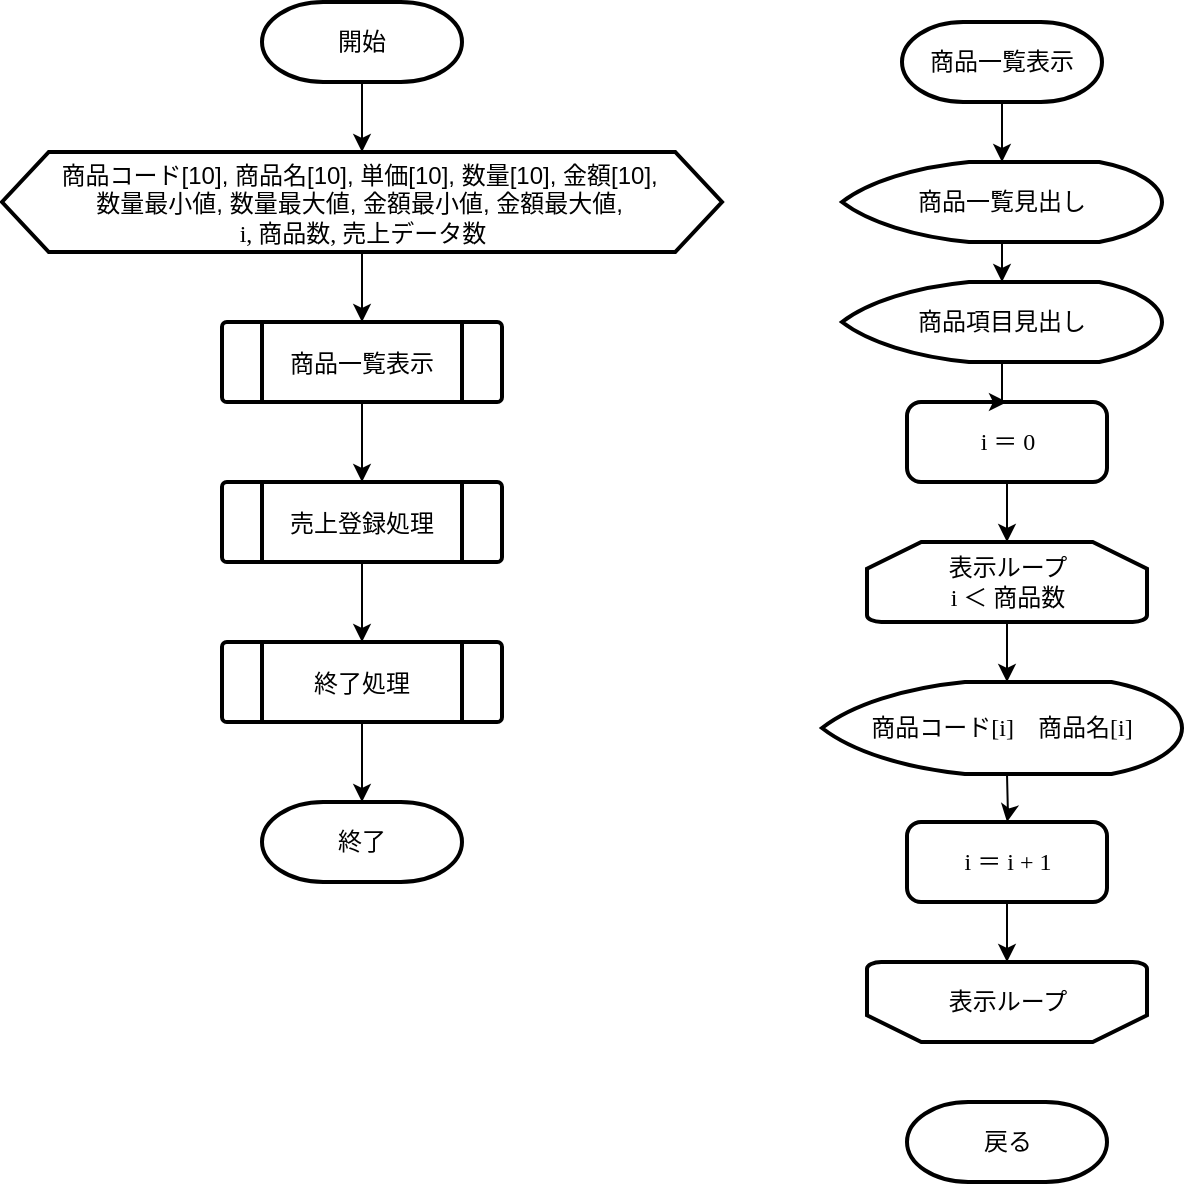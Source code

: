 <mxfile version="19.0.3" type="device" pages="2"><diagram id="hH7vj-FoYj_P2BBn1u-g" name="41_makeSales_1"><mxGraphModel dx="1422" dy="865" grid="1" gridSize="10" guides="1" tooltips="1" connect="1" arrows="1" fold="1" page="1" pageScale="1" pageWidth="1169" pageHeight="827" math="0" shadow="0"><root><mxCell id="0"/><mxCell id="1" parent="0"/><mxCell id="nLT8lqFKUEx5ijCzpTwu-7" value="" style="edgeStyle=orthogonalEdgeStyle;rounded=0;orthogonalLoop=1;jettySize=auto;html=1;" edge="1" parent="1" source="nLT8lqFKUEx5ijCzpTwu-1" target="nLT8lqFKUEx5ijCzpTwu-2"><mxGeometry relative="1" as="geometry"/></mxCell><mxCell id="nLT8lqFKUEx5ijCzpTwu-1" value="開始" style="strokeWidth=2;html=1;shape=mxgraph.flowchart.terminator;whiteSpace=wrap;" vertex="1" parent="1"><mxGeometry x="190" y="40" width="100" height="40" as="geometry"/></mxCell><mxCell id="nLT8lqFKUEx5ijCzpTwu-8" value="" style="edgeStyle=orthogonalEdgeStyle;rounded=0;orthogonalLoop=1;jettySize=auto;html=1;" edge="1" parent="1" source="nLT8lqFKUEx5ijCzpTwu-2" target="nLT8lqFKUEx5ijCzpTwu-3"><mxGeometry relative="1" as="geometry"/></mxCell><mxCell id="nLT8lqFKUEx5ijCzpTwu-2" value="商品コード[10], 商品名[10],&amp;nbsp;単価[10],&amp;nbsp;数量[10], 金額[10],&amp;nbsp;&lt;br&gt;数量最小値, 数量最大値, 金額最小値, 金額最大値,&amp;nbsp;&lt;br&gt;&lt;font style=&quot;background-color: initial;&quot; face=&quot;Lucida Console&quot;&gt;i, 商品数, 売上データ数&lt;br&gt;&lt;br&gt;&lt;/font&gt;" style="verticalLabelPosition=bottom;verticalAlign=top;html=1;shape=hexagon;perimeter=hexagonPerimeter2;arcSize=6;size=0.065;spacingTop=-52;strokeWidth=2;" vertex="1" parent="1"><mxGeometry x="60" y="115" width="360" height="50" as="geometry"/></mxCell><mxCell id="nLT8lqFKUEx5ijCzpTwu-9" value="" style="edgeStyle=orthogonalEdgeStyle;rounded=0;orthogonalLoop=1;jettySize=auto;html=1;" edge="1" parent="1" source="nLT8lqFKUEx5ijCzpTwu-3" target="nLT8lqFKUEx5ijCzpTwu-6"><mxGeometry relative="1" as="geometry"/></mxCell><mxCell id="nLT8lqFKUEx5ijCzpTwu-3" value="商品一覧表示" style="verticalLabelPosition=bottom;verticalAlign=top;html=1;shape=process;whiteSpace=wrap;rounded=1;size=0.14;arcSize=6;spacingTop=-33;strokeWidth=2;" vertex="1" parent="1"><mxGeometry x="170" y="200" width="140" height="40" as="geometry"/></mxCell><mxCell id="nLT8lqFKUEx5ijCzpTwu-4" value="終了" style="strokeWidth=2;html=1;shape=mxgraph.flowchart.terminator;whiteSpace=wrap;" vertex="1" parent="1"><mxGeometry x="190" y="440" width="100" height="40" as="geometry"/></mxCell><mxCell id="nLT8lqFKUEx5ijCzpTwu-11" value="" style="edgeStyle=orthogonalEdgeStyle;rounded=0;orthogonalLoop=1;jettySize=auto;html=1;" edge="1" parent="1" source="nLT8lqFKUEx5ijCzpTwu-5" target="nLT8lqFKUEx5ijCzpTwu-4"><mxGeometry relative="1" as="geometry"/></mxCell><mxCell id="nLT8lqFKUEx5ijCzpTwu-5" value="終了処理" style="verticalLabelPosition=bottom;verticalAlign=top;html=1;shape=process;whiteSpace=wrap;rounded=1;size=0.14;arcSize=6;spacingTop=-33;strokeWidth=2;" vertex="1" parent="1"><mxGeometry x="170" y="360" width="140" height="40" as="geometry"/></mxCell><mxCell id="nLT8lqFKUEx5ijCzpTwu-10" value="" style="edgeStyle=orthogonalEdgeStyle;rounded=0;orthogonalLoop=1;jettySize=auto;html=1;" edge="1" parent="1" source="nLT8lqFKUEx5ijCzpTwu-6" target="nLT8lqFKUEx5ijCzpTwu-5"><mxGeometry relative="1" as="geometry"/></mxCell><mxCell id="nLT8lqFKUEx5ijCzpTwu-6" value="売上登録処理" style="verticalLabelPosition=bottom;verticalAlign=top;html=1;shape=process;whiteSpace=wrap;rounded=1;size=0.14;arcSize=6;spacingTop=-33;strokeWidth=2;" vertex="1" parent="1"><mxGeometry x="170" y="280" width="140" height="40" as="geometry"/></mxCell><mxCell id="nLT8lqFKUEx5ijCzpTwu-34" style="edgeStyle=orthogonalEdgeStyle;rounded=0;orthogonalLoop=1;jettySize=auto;html=1;entryX=0.5;entryY=0;entryDx=0;entryDy=0;entryPerimeter=0;fontFamily=Lucida Console;" edge="1" parent="1" source="nLT8lqFKUEx5ijCzpTwu-12" target="nLT8lqFKUEx5ijCzpTwu-17"><mxGeometry relative="1" as="geometry"/></mxCell><mxCell id="nLT8lqFKUEx5ijCzpTwu-12" value="商品一覧表示" style="strokeWidth=2;html=1;shape=mxgraph.flowchart.terminator;whiteSpace=wrap;" vertex="1" parent="1"><mxGeometry x="510" y="50" width="100" height="40" as="geometry"/></mxCell><mxCell id="nLT8lqFKUEx5ijCzpTwu-26" style="edgeStyle=orthogonalEdgeStyle;rounded=0;orthogonalLoop=1;jettySize=auto;html=1;entryX=0.5;entryY=0;entryDx=0;entryDy=0;entryPerimeter=0;" edge="1" parent="1" source="nLT8lqFKUEx5ijCzpTwu-13" target="nLT8lqFKUEx5ijCzpTwu-15"><mxGeometry relative="1" as="geometry"/></mxCell><mxCell id="nLT8lqFKUEx5ijCzpTwu-13" value="&lt;font face=&quot;Lucida Console&quot;&gt;i ＝ 0&lt;/font&gt;" style="rounded=1;whiteSpace=wrap;html=1;absoluteArcSize=1;arcSize=14;strokeWidth=2;" vertex="1" parent="1"><mxGeometry x="512.5" y="240" width="100" height="40" as="geometry"/></mxCell><mxCell id="nLT8lqFKUEx5ijCzpTwu-28" value="" style="edgeStyle=orthogonalEdgeStyle;rounded=0;orthogonalLoop=1;jettySize=auto;html=1;fontFamily=Lucida Console;" edge="1" parent="1" source="nLT8lqFKUEx5ijCzpTwu-15"><mxGeometry relative="1" as="geometry"><mxPoint x="562.5" y="380" as="targetPoint"/></mxGeometry></mxCell><mxCell id="nLT8lqFKUEx5ijCzpTwu-15" value="&lt;span style=&quot;background-color: initial;&quot;&gt;表示ループ&lt;/span&gt;&lt;span style=&quot;background-color: initial;&quot;&gt;&lt;br&gt;&lt;/span&gt;&lt;div&gt;&lt;div&gt;&lt;div&gt;&lt;font face=&quot;Lucida Console&quot;&gt;i ＜ 商品数&lt;/font&gt;&lt;/div&gt;&lt;/div&gt;&lt;/div&gt;" style="strokeWidth=2;html=1;shape=mxgraph.flowchart.loop_limit;whiteSpace=wrap;" vertex="1" parent="1"><mxGeometry x="492.5" y="310" width="140" height="40" as="geometry"/></mxCell><mxCell id="nLT8lqFKUEx5ijCzpTwu-16" value="&lt;span style=&quot;background-color: initial;&quot;&gt;表示ループ&lt;br&gt;&lt;/span&gt;" style="strokeWidth=2;html=1;shape=mxgraph.flowchart.loop_limit;whiteSpace=wrap;flipV=1;" vertex="1" parent="1"><mxGeometry x="492.5" y="520" width="140" height="40" as="geometry"/></mxCell><mxCell id="nLT8lqFKUEx5ijCzpTwu-21" value="" style="edgeStyle=orthogonalEdgeStyle;rounded=0;orthogonalLoop=1;jettySize=auto;html=1;" edge="1" parent="1" source="nLT8lqFKUEx5ijCzpTwu-17" target="nLT8lqFKUEx5ijCzpTwu-19"><mxGeometry relative="1" as="geometry"/></mxCell><mxCell id="nLT8lqFKUEx5ijCzpTwu-17" value="商品一覧見出し" style="strokeWidth=2;html=1;shape=mxgraph.flowchart.display;whiteSpace=wrap;" vertex="1" parent="1"><mxGeometry x="480" y="120" width="160" height="40" as="geometry"/></mxCell><mxCell id="nLT8lqFKUEx5ijCzpTwu-25" style="edgeStyle=orthogonalEdgeStyle;rounded=0;orthogonalLoop=1;jettySize=auto;html=1;entryX=0.5;entryY=0;entryDx=0;entryDy=0;" edge="1" parent="1" source="nLT8lqFKUEx5ijCzpTwu-19" target="nLT8lqFKUEx5ijCzpTwu-13"><mxGeometry relative="1" as="geometry"/></mxCell><mxCell id="nLT8lqFKUEx5ijCzpTwu-19" value="商品項目見出し" style="strokeWidth=2;html=1;shape=mxgraph.flowchart.display;whiteSpace=wrap;" vertex="1" parent="1"><mxGeometry x="480" y="180" width="160" height="40" as="geometry"/></mxCell><mxCell id="nLT8lqFKUEx5ijCzpTwu-30" value="" style="edgeStyle=orthogonalEdgeStyle;rounded=0;orthogonalLoop=1;jettySize=auto;html=1;fontFamily=Lucida Console;" edge="1" parent="1" target="nLT8lqFKUEx5ijCzpTwu-29"><mxGeometry relative="1" as="geometry"><mxPoint x="562.5" y="426" as="sourcePoint"/></mxGeometry></mxCell><mxCell id="nLT8lqFKUEx5ijCzpTwu-27" value="商品コード&lt;font face=&quot;Lucida Console&quot;&gt;[i]&lt;/font&gt;　商品名&lt;font face=&quot;Lucida Console&quot;&gt;[i]&lt;/font&gt;" style="strokeWidth=2;html=1;shape=mxgraph.flowchart.display;whiteSpace=wrap;" vertex="1" parent="1"><mxGeometry x="470" y="380" width="180" height="46" as="geometry"/></mxCell><mxCell id="nLT8lqFKUEx5ijCzpTwu-31" value="" style="edgeStyle=orthogonalEdgeStyle;rounded=0;orthogonalLoop=1;jettySize=auto;html=1;fontFamily=Lucida Console;" edge="1" parent="1" source="nLT8lqFKUEx5ijCzpTwu-29" target="nLT8lqFKUEx5ijCzpTwu-16"><mxGeometry relative="1" as="geometry"/></mxCell><mxCell id="nLT8lqFKUEx5ijCzpTwu-29" value="&lt;font face=&quot;Lucida Console&quot;&gt;i ＝ i + 1&lt;br&gt;&lt;/font&gt;" style="rounded=1;whiteSpace=wrap;html=1;absoluteArcSize=1;arcSize=14;strokeWidth=2;" vertex="1" parent="1"><mxGeometry x="512.5" y="450" width="100" height="40" as="geometry"/></mxCell><mxCell id="nLT8lqFKUEx5ijCzpTwu-35" value="戻る" style="strokeWidth=2;html=1;shape=mxgraph.flowchart.terminator;whiteSpace=wrap;" vertex="1" parent="1"><mxGeometry x="512.5" y="590" width="100" height="40" as="geometry"/></mxCell></root></mxGraphModel></diagram><diagram name="41_makeSales_2" id="N_QzbzLPP0-89JLnvH9P"><mxGraphModel dx="1422" dy="865" grid="1" gridSize="10" guides="1" tooltips="1" connect="1" arrows="1" fold="1" page="1" pageScale="1" pageWidth="1169" pageHeight="827" math="0" shadow="0"><root><mxCell id="GTnr0rxU5LoKFUQJnhId-0"/><mxCell id="GTnr0rxU5LoKFUQJnhId-1" parent="GTnr0rxU5LoKFUQJnhId-0"/><mxCell id="GTnr0rxU5LoKFUQJnhId-2" value="" style="edgeStyle=orthogonalEdgeStyle;rounded=0;orthogonalLoop=1;jettySize=auto;html=1;" edge="1" parent="GTnr0rxU5LoKFUQJnhId-1" source="GTnr0rxU5LoKFUQJnhId-3" target="GTnr0rxU5LoKFUQJnhId-5"><mxGeometry relative="1" as="geometry"/></mxCell><mxCell id="GTnr0rxU5LoKFUQJnhId-3" value="開始" style="strokeWidth=2;html=1;shape=mxgraph.flowchart.terminator;whiteSpace=wrap;" vertex="1" parent="GTnr0rxU5LoKFUQJnhId-1"><mxGeometry x="190" y="40" width="100" height="40" as="geometry"/></mxCell><mxCell id="GTnr0rxU5LoKFUQJnhId-4" value="" style="edgeStyle=orthogonalEdgeStyle;rounded=0;orthogonalLoop=1;jettySize=auto;html=1;" edge="1" parent="GTnr0rxU5LoKFUQJnhId-1" source="GTnr0rxU5LoKFUQJnhId-5" target="GTnr0rxU5LoKFUQJnhId-7"><mxGeometry relative="1" as="geometry"/></mxCell><mxCell id="GTnr0rxU5LoKFUQJnhId-5" value="商品コード[10], 商品名[10],&amp;nbsp;単価[10],&amp;nbsp;数量[10], 金額[10],&amp;nbsp;&lt;br&gt;数量最小値, 数量最大値, 金額最小値, 金額最大値,&amp;nbsp;&lt;br&gt;&lt;font style=&quot;background-color: initial;&quot; face=&quot;Lucida Console&quot;&gt;i, 商品数, 売上データ数&lt;br&gt;&lt;br&gt;&lt;/font&gt;" style="verticalLabelPosition=bottom;verticalAlign=top;html=1;shape=hexagon;perimeter=hexagonPerimeter2;arcSize=6;size=0.065;spacingTop=-52;strokeWidth=2;" vertex="1" parent="GTnr0rxU5LoKFUQJnhId-1"><mxGeometry x="60" y="115" width="360" height="50" as="geometry"/></mxCell><mxCell id="GTnr0rxU5LoKFUQJnhId-6" value="" style="edgeStyle=orthogonalEdgeStyle;rounded=0;orthogonalLoop=1;jettySize=auto;html=1;" edge="1" parent="GTnr0rxU5LoKFUQJnhId-1" source="GTnr0rxU5LoKFUQJnhId-7" target="GTnr0rxU5LoKFUQJnhId-12"><mxGeometry relative="1" as="geometry"/></mxCell><mxCell id="GTnr0rxU5LoKFUQJnhId-7" value="商品一覧表示" style="verticalLabelPosition=bottom;verticalAlign=top;html=1;shape=process;whiteSpace=wrap;rounded=1;size=0.14;arcSize=6;spacingTop=-33;strokeWidth=2;" vertex="1" parent="GTnr0rxU5LoKFUQJnhId-1"><mxGeometry x="170" y="200" width="140" height="40" as="geometry"/></mxCell><mxCell id="GTnr0rxU5LoKFUQJnhId-8" value="終了" style="strokeWidth=2;html=1;shape=mxgraph.flowchart.terminator;whiteSpace=wrap;" vertex="1" parent="GTnr0rxU5LoKFUQJnhId-1"><mxGeometry x="190" y="440" width="100" height="40" as="geometry"/></mxCell><mxCell id="GTnr0rxU5LoKFUQJnhId-9" value="" style="edgeStyle=orthogonalEdgeStyle;rounded=0;orthogonalLoop=1;jettySize=auto;html=1;" edge="1" parent="GTnr0rxU5LoKFUQJnhId-1" source="GTnr0rxU5LoKFUQJnhId-10" target="GTnr0rxU5LoKFUQJnhId-8"><mxGeometry relative="1" as="geometry"/></mxCell><mxCell id="GTnr0rxU5LoKFUQJnhId-10" value="終了処理" style="verticalLabelPosition=bottom;verticalAlign=top;html=1;shape=process;whiteSpace=wrap;rounded=1;size=0.14;arcSize=6;spacingTop=-33;strokeWidth=2;" vertex="1" parent="GTnr0rxU5LoKFUQJnhId-1"><mxGeometry x="170" y="360" width="140" height="40" as="geometry"/></mxCell><mxCell id="GTnr0rxU5LoKFUQJnhId-11" value="" style="edgeStyle=orthogonalEdgeStyle;rounded=0;orthogonalLoop=1;jettySize=auto;html=1;" edge="1" parent="GTnr0rxU5LoKFUQJnhId-1" source="GTnr0rxU5LoKFUQJnhId-12" target="GTnr0rxU5LoKFUQJnhId-10"><mxGeometry relative="1" as="geometry"/></mxCell><mxCell id="GTnr0rxU5LoKFUQJnhId-12" value="売上登録処理" style="verticalLabelPosition=bottom;verticalAlign=top;html=1;shape=process;whiteSpace=wrap;rounded=1;size=0.14;arcSize=6;spacingTop=-33;strokeWidth=2;" vertex="1" parent="GTnr0rxU5LoKFUQJnhId-1"><mxGeometry x="170" y="280" width="140" height="40" as="geometry"/></mxCell><mxCell id="GTnr0rxU5LoKFUQJnhId-13" style="edgeStyle=orthogonalEdgeStyle;rounded=0;orthogonalLoop=1;jettySize=auto;html=1;entryX=0.5;entryY=0;entryDx=0;entryDy=0;entryPerimeter=0;fontFamily=Lucida Console;" edge="1" parent="GTnr0rxU5LoKFUQJnhId-1" source="GTnr0rxU5LoKFUQJnhId-14" target="GTnr0rxU5LoKFUQJnhId-21"><mxGeometry relative="1" as="geometry"/></mxCell><mxCell id="GTnr0rxU5LoKFUQJnhId-14" value="売上登錄" style="strokeWidth=2;html=1;shape=mxgraph.flowchart.terminator;whiteSpace=wrap;" vertex="1" parent="GTnr0rxU5LoKFUQJnhId-1"><mxGeometry x="510" y="40" width="100" height="40" as="geometry"/></mxCell><mxCell id="ohdA0NAFZdbr20fvEjqM-58" value="" style="edgeStyle=orthogonalEdgeStyle;rounded=0;orthogonalLoop=1;jettySize=auto;html=1;fontFamily=Lucida Console;" edge="1" parent="GTnr0rxU5LoKFUQJnhId-1" source="GTnr0rxU5LoKFUQJnhId-21" target="ohdA0NAFZdbr20fvEjqM-57"><mxGeometry relative="1" as="geometry"/></mxCell><mxCell id="GTnr0rxU5LoKFUQJnhId-21" value="売上登錄見出し" style="strokeWidth=2;html=1;shape=mxgraph.flowchart.display;whiteSpace=wrap;" vertex="1" parent="GTnr0rxU5LoKFUQJnhId-1"><mxGeometry x="510" y="100" width="100" height="40" as="geometry"/></mxCell><mxCell id="GTnr0rxU5LoKFUQJnhId-28" value="戻る" style="strokeWidth=2;html=1;shape=mxgraph.flowchart.terminator;whiteSpace=wrap;" vertex="1" parent="GTnr0rxU5LoKFUQJnhId-1"><mxGeometry x="510" y="680" width="100" height="40" as="geometry"/></mxCell><mxCell id="ohdA0NAFZdbr20fvEjqM-17" value="" style="edgeStyle=orthogonalEdgeStyle;rounded=0;orthogonalLoop=1;jettySize=auto;html=1;fontFamily=Lucida Console;" edge="1" parent="GTnr0rxU5LoKFUQJnhId-1" source="ohdA0NAFZdbr20fvEjqM-14" target="ohdA0NAFZdbr20fvEjqM-16"><mxGeometry relative="1" as="geometry"/></mxCell><mxCell id="ohdA0NAFZdbr20fvEjqM-14" value="&lt;font face=&quot;Lucida Console&quot;&gt;売上ファイルを開く&lt;br&gt;&lt;/font&gt;" style="rounded=1;whiteSpace=wrap;html=1;absoluteArcSize=1;arcSize=14;strokeWidth=2;" vertex="1" parent="GTnr0rxU5LoKFUQJnhId-1"><mxGeometry x="500" y="470" width="120" height="40" as="geometry"/></mxCell><mxCell id="ohdA0NAFZdbr20fvEjqM-60" style="edgeStyle=orthogonalEdgeStyle;rounded=0;orthogonalLoop=1;jettySize=auto;html=1;entryX=0.5;entryY=0;entryDx=0;entryDy=0;entryPerimeter=0;fontFamily=Lucida Console;exitX=1;exitY=0.5;exitDx=0;exitDy=0;exitPerimeter=0;" edge="1" parent="GTnr0rxU5LoKFUQJnhId-1" source="ohdA0NAFZdbr20fvEjqM-16" target="ohdA0NAFZdbr20fvEjqM-18"><mxGeometry relative="1" as="geometry"/></mxCell><mxCell id="ohdA0NAFZdbr20fvEjqM-61" value="" style="edgeStyle=orthogonalEdgeStyle;rounded=0;orthogonalLoop=1;jettySize=auto;html=1;fontFamily=Lucida Console;" edge="1" parent="GTnr0rxU5LoKFUQJnhId-1" source="ohdA0NAFZdbr20fvEjqM-16" target="GTnr0rxU5LoKFUQJnhId-28"><mxGeometry relative="1" as="geometry"/></mxCell><mxCell id="ohdA0NAFZdbr20fvEjqM-16" value="ファイルを開ける" style="strokeWidth=2;html=1;shape=mxgraph.flowchart.decision;whiteSpace=wrap;fontFamily=Lucida Console;" vertex="1" parent="GTnr0rxU5LoKFUQJnhId-1"><mxGeometry x="490" y="530" width="140" height="60" as="geometry"/></mxCell><mxCell id="ohdA0NAFZdbr20fvEjqM-47" value="" style="edgeStyle=orthogonalEdgeStyle;rounded=0;orthogonalLoop=1;jettySize=auto;html=1;fontFamily=Lucida Console;" edge="1" parent="GTnr0rxU5LoKFUQJnhId-1" source="ohdA0NAFZdbr20fvEjqM-18" target="ohdA0NAFZdbr20fvEjqM-46"><mxGeometry relative="1" as="geometry"/></mxCell><mxCell id="ohdA0NAFZdbr20fvEjqM-18" value="売上ファイルエラー" style="strokeWidth=2;html=1;shape=mxgraph.flowchart.display;whiteSpace=wrap;" vertex="1" parent="GTnr0rxU5LoKFUQJnhId-1"><mxGeometry x="620" y="610" width="120" height="40" as="geometry"/></mxCell><mxCell id="ohdA0NAFZdbr20fvEjqM-20" value="false" style="text;html=1;align=center;verticalAlign=middle;resizable=0;points=[];autosize=1;strokeColor=none;fillColor=none;fontFamily=Lucida Console;" vertex="1" parent="GTnr0rxU5LoKFUQJnhId-1"><mxGeometry x="630" y="540" width="50" height="20" as="geometry"/></mxCell><mxCell id="ohdA0NAFZdbr20fvEjqM-23" value="true" style="text;html=1;align=center;verticalAlign=middle;resizable=0;points=[];autosize=1;strokeColor=none;fillColor=none;fontFamily=Lucida Console;" vertex="1" parent="GTnr0rxU5LoKFUQJnhId-1"><mxGeometry x="560" y="590" width="40" height="20" as="geometry"/></mxCell><mxCell id="ohdA0NAFZdbr20fvEjqM-46" value="強制終了" style="strokeWidth=2;html=1;shape=mxgraph.flowchart.terminator;whiteSpace=wrap;" vertex="1" parent="GTnr0rxU5LoKFUQJnhId-1"><mxGeometry x="630" y="680" width="100" height="40" as="geometry"/></mxCell><mxCell id="ohdA0NAFZdbr20fvEjqM-59" style="edgeStyle=orthogonalEdgeStyle;rounded=0;orthogonalLoop=1;jettySize=auto;html=1;fontFamily=Lucida Console;" edge="1" parent="GTnr0rxU5LoKFUQJnhId-1" source="ohdA0NAFZdbr20fvEjqM-48" target="ohdA0NAFZdbr20fvEjqM-14"><mxGeometry relative="1" as="geometry"/></mxCell><mxCell id="ohdA0NAFZdbr20fvEjqM-48" value="売上ファイル操作" style="strokeWidth=2;html=1;shape=mxgraph.flowchart.terminator;whiteSpace=wrap;" vertex="1" parent="GTnr0rxU5LoKFUQJnhId-1"><mxGeometry x="500" y="410" width="120" height="40" as="geometry"/></mxCell><mxCell id="ohdA0NAFZdbr20fvEjqM-63" value="" style="edgeStyle=orthogonalEdgeStyle;rounded=0;orthogonalLoop=1;jettySize=auto;html=1;fontFamily=Lucida Console;" edge="1" parent="GTnr0rxU5LoKFUQJnhId-1" source="ohdA0NAFZdbr20fvEjqM-57" target="ohdA0NAFZdbr20fvEjqM-62"><mxGeometry relative="1" as="geometry"/></mxCell><mxCell id="ohdA0NAFZdbr20fvEjqM-57" value="売上ファイル操作" style="verticalLabelPosition=bottom;verticalAlign=top;html=1;shape=process;whiteSpace=wrap;rounded=1;size=0.14;arcSize=6;spacingTop=-33;strokeWidth=2;" vertex="1" parent="GTnr0rxU5LoKFUQJnhId-1"><mxGeometry x="490" y="170" width="140" height="40" as="geometry"/></mxCell><mxCell id="ohdA0NAFZdbr20fvEjqM-66" value="" style="edgeStyle=orthogonalEdgeStyle;rounded=0;orthogonalLoop=1;jettySize=auto;html=1;fontFamily=Lucida Console;" edge="1" parent="GTnr0rxU5LoKFUQJnhId-1" source="ohdA0NAFZdbr20fvEjqM-62" target="ohdA0NAFZdbr20fvEjqM-65"><mxGeometry relative="1" as="geometry"/></mxCell><mxCell id="ohdA0NAFZdbr20fvEjqM-62" value="売上情報入力" style="verticalLabelPosition=bottom;verticalAlign=top;html=1;shape=process;whiteSpace=wrap;rounded=1;size=0.14;arcSize=6;spacingTop=-33;strokeWidth=2;" vertex="1" parent="GTnr0rxU5LoKFUQJnhId-1"><mxGeometry x="490" y="240" width="140" height="40" as="geometry"/></mxCell><mxCell id="ohdA0NAFZdbr20fvEjqM-65" value="戻る" style="strokeWidth=2;html=1;shape=mxgraph.flowchart.terminator;whiteSpace=wrap;" vertex="1" parent="GTnr0rxU5LoKFUQJnhId-1"><mxGeometry x="510" y="310" width="100" height="40" as="geometry"/></mxCell><mxCell id="ohdA0NAFZdbr20fvEjqM-69" value="" style="edgeStyle=orthogonalEdgeStyle;rounded=0;orthogonalLoop=1;jettySize=auto;html=1;fontFamily=Lucida Console;" edge="1" parent="GTnr0rxU5LoKFUQJnhId-1" source="ohdA0NAFZdbr20fvEjqM-67" target="ohdA0NAFZdbr20fvEjqM-68"><mxGeometry relative="1" as="geometry"/></mxCell><mxCell id="ohdA0NAFZdbr20fvEjqM-67" value="売上情報入力" style="strokeWidth=2;html=1;shape=mxgraph.flowchart.terminator;whiteSpace=wrap;" vertex="1" parent="GTnr0rxU5LoKFUQJnhId-1"><mxGeometry x="780" y="40" width="120" height="40" as="geometry"/></mxCell><mxCell id="ohdA0NAFZdbr20fvEjqM-68" value="商品情報取得" style="verticalLabelPosition=bottom;verticalAlign=top;html=1;shape=process;whiteSpace=wrap;rounded=1;size=0.14;arcSize=6;spacingTop=-33;strokeWidth=2;" vertex="1" parent="GTnr0rxU5LoKFUQJnhId-1"><mxGeometry x="770" y="100" width="140" height="40" as="geometry"/></mxCell><mxCell id="EeY2af7HxIwcBxkGbVAE-1" value="" style="edgeStyle=orthogonalEdgeStyle;rounded=0;orthogonalLoop=1;jettySize=auto;html=1;fontFamily=Lucida Console;" edge="1" parent="GTnr0rxU5LoKFUQJnhId-1" target="EeY2af7HxIwcBxkGbVAE-0"><mxGeometry relative="1" as="geometry"><mxPoint x="840" y="240" as="sourcePoint"/></mxGeometry></mxCell><mxCell id="EeY2af7HxIwcBxkGbVAE-2" value="商品情報取得" style="verticalLabelPosition=bottom;verticalAlign=top;html=1;shape=process;whiteSpace=wrap;rounded=1;size=0.14;arcSize=6;spacingTop=-33;strokeWidth=2;" vertex="1" parent="GTnr0rxU5LoKFUQJnhId-1"><mxGeometry x="770" y="190" width="140" height="40" as="geometry"/></mxCell></root></mxGraphModel></diagram></mxfile>